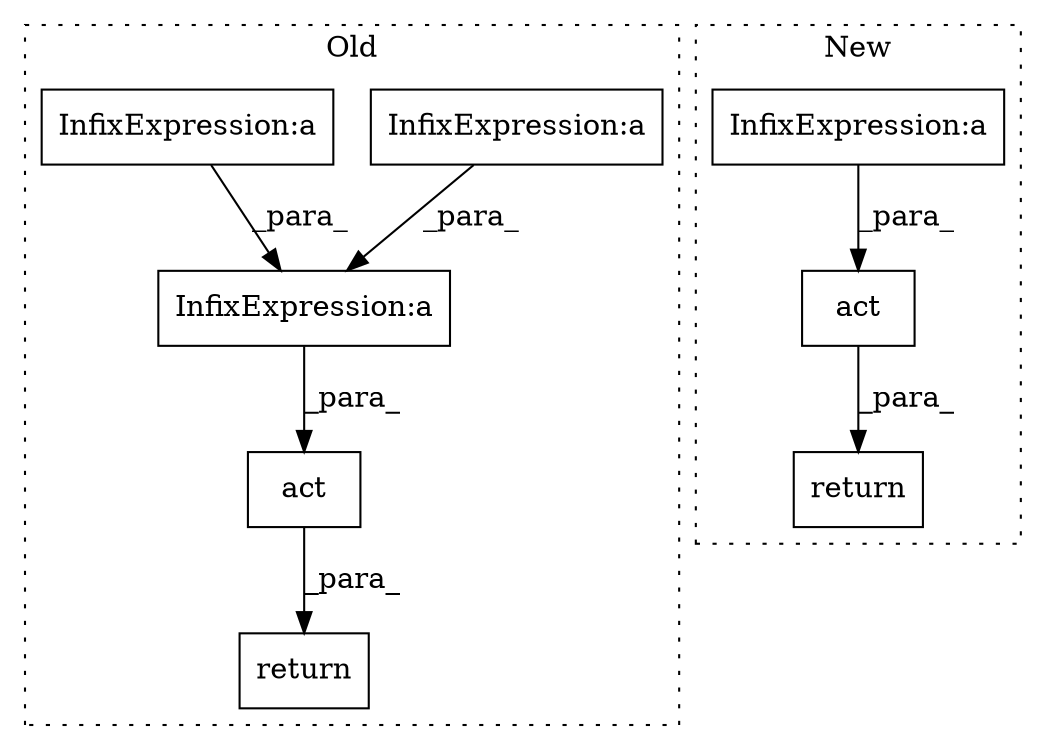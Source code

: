 digraph G {
subgraph cluster0 {
1 [label="return" a="41" s="14945" l="7" shape="box"];
4 [label="act" a="32" s="14957,15146" l="4,1" shape="box"];
5 [label="InfixExpression:a" a="27" s="15101" l="3" shape="box"];
6 [label="InfixExpression:a" a="27" s="14972" l="3" shape="box"];
8 [label="InfixExpression:a" a="27" s="15040" l="3" shape="box"];
label = "Old";
style="dotted";
}
subgraph cluster1 {
2 [label="act" a="32" s="14389,14458" l="4,1" shape="box"];
3 [label="return" a="41" s="14377" l="7" shape="box"];
7 [label="InfixExpression:a" a="27" s="14419" l="3" shape="box"];
label = "New";
style="dotted";
}
2 -> 3 [label="_para_"];
4 -> 1 [label="_para_"];
5 -> 4 [label="_para_"];
6 -> 5 [label="_para_"];
7 -> 2 [label="_para_"];
8 -> 5 [label="_para_"];
}